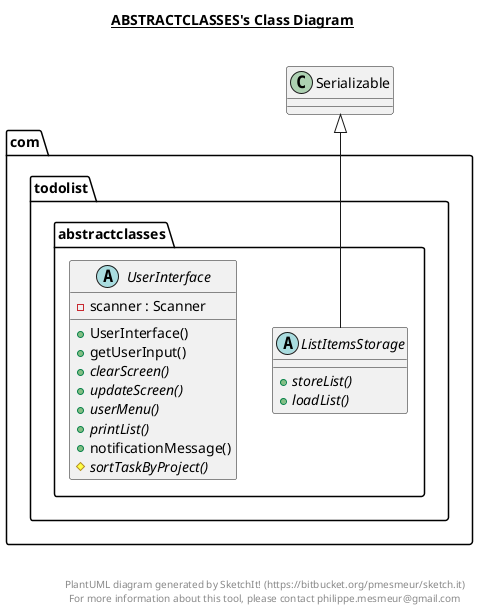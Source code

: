 @startuml

title __ABSTRACTCLASSES's Class Diagram__\n

  package com.todolist.abstractclasses {
    abstract class ListItemsStorage {
        {abstract} + storeList()
        {abstract} + loadList()
    }
  }
  

  package com.todolist.abstractclasses {
    abstract class UserInterface {
        - scanner : Scanner
        + UserInterface()
        + getUserInput()
        {abstract} + clearScreen()
        {abstract} + updateScreen()
        {abstract} + userMenu()
        {abstract} + printList()
        + notificationMessage()
        {abstract} # sortTaskByProject()
    }
  }
  

  ListItemsStorage -up-|> Serializable


right footer


PlantUML diagram generated by SketchIt! (https://bitbucket.org/pmesmeur/sketch.it)
For more information about this tool, please contact philippe.mesmeur@gmail.com
endfooter

@enduml
